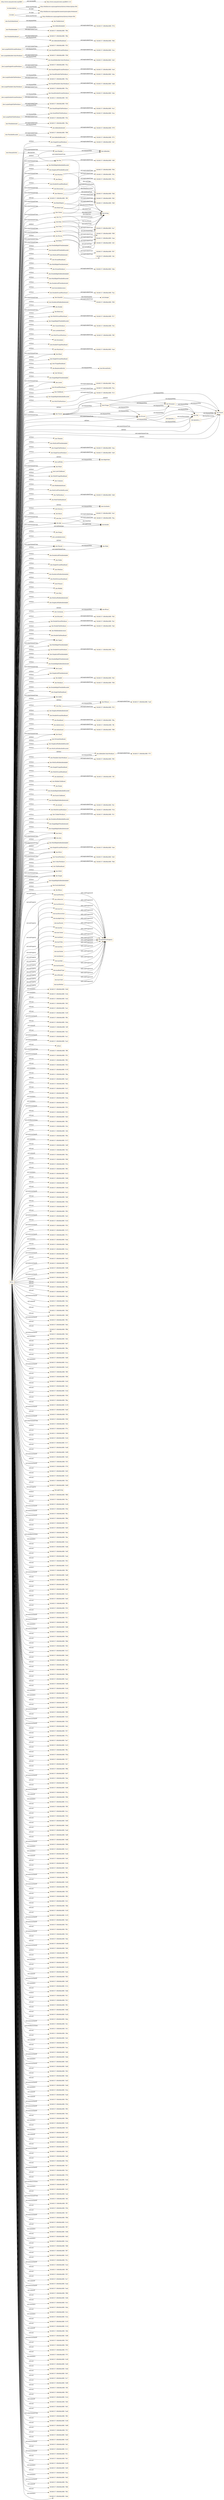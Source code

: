 digraph ar2dtool_diagram { 
rankdir=LR;
size="1501"
node [shape = rectangle, color="orange"]; "xbo:SingleStrandNecklace" "xbo:Inflexible" "34546157:168c68a56f6:-7f96" "34546157:168c68a56f6:-7f92" "xbo:MultiRightInflexibleBracelet" "34546157:168c68a56f6:-7f1e" "34546157:168c68a56f6:-7f79" "xbo:SingleLeftFlexibleBracelet" "xbo:SmallMultiTabNecklace" "xbo:Xhosa" "xbo:DoubleStrandHeadband" "34546157:168c68a56f6:-7fce" "xbo:BodyType" "xbo:Position" "xbo:DoubleRightFlexibleAnklet" "xbo:DoubleLeftFlexibleBracelet" "34546157:168c68a56f6:-7f26" "34546157:168c68a56f6:-7ea7" "xbo:MultiLeftFlexibleArmlet" "xbo:StrandHeadband" "xbo:Decoration" "34546157:168c68a56f6:-7f9a" "xbo:MultiRightFlexibleArmlet" "34546157:168c68a56f6:-7ef8" "xbo:Sex" "xbo:StrandNecklace" "xbo:SmallDoubleStrandNecklace" "xbo:DoubleRightInflexibleAnklet" "xbo:Material" "34546157:168c68a56f6:-7fb9" "xbo:InflexibleArmlet" "xbo:PersonEntity" "xbo:MultiRightFlexibleBracelet" "xbo:SmallFlexibleCollarNecklace" "34546157:168c68a56f6:-7f8a" "34546157:168c68a56f6:-7fca" "xbo:DoubleLeftFlexibleArmlet" "xbo:EarlyAdolescence" "xbo:DoubleStrandWaistband" "34546157:168c68a56f6:-7f22" "xbo:Quantity" "xbo:DoubleLeftInflexibleArmlet" "xbo:SmallDoubleTabNecklace" "xbo:Double" "xbo:Bomvana" "34546157:168c68a56f6:-7f2e" "xbo:MultiStrandWaistband" "xbo:SingleRightFlexibleBracelet" "xbo:InflexibleBracelet" "xbo:CharmNecklace" "34546157:168c68a56f6:-7ec6" "34546157:168c68a56f6:-7f69" "34546157:168c68a56f6:-7fb5" "xbo:LateAdulthood" "xbo:MultiTasselNecklace" "34546157:168c68a56f6:-7f3e" "34546157:168c68a56f6:-7eca" "34546157:168c68a56f6:-7f36" "xbo:Secondary" "xbo:DoubleFringeHeadband" "34546157:168c68a56f6:-7ee6" "34546157:168c68a56f6:-7eee" "34546157:168c68a56f6:-7f0b" "xbo:Waistband" "xbo:BodyRegion" "xbo:LargeDoubleStrandNecklace" "34546157:168c68a56f6:-7ebe" "xbo:Colour" "xbo:Head" "xbo:SingleStreamHeadband" "xbo:FringeHeadband" "xbo:BeadworkEntity" "34546157:168c68a56f6:-7f2a" "34546157:168c68a56f6:-7f13" "34546157:168c68a56f6:-7ec2" "34546157:168c68a56f6:-7ff3" "34546157:168c68a56f6:-7fa6" "34546157:168c68a56f6:-7ffc" "xbo:LargeSingleTabNecklace" "xbo:Tertiary" "34546157:168c68a56f6:-7f32" "xbo:SingleRightFlexibleAnklet" "34546157:168c68a56f6:-7f71" "xbo:Lower" "34546157:168c68a56f6:-7efc" "xbo:StrandWaistband" "34546157:168c68a56f6:-7f6d" "xbo:Childhood" "34546157:168c68a56f6:-7f07" "xbo:SingleRightInflexibleBracelet" "xbo:Side" "xbo:MultiTabNecklace" "34546157:168c68a56f6:-7fea" "34546157:168c68a56f6:-7eb6" "xbo:Strand" "34546157:168c68a56f6:-7f04" "xbo:Thembu" "34546157:168c68a56f6:-7f75" "xbo:MultiLeftFlexibleAnklet" "34546157:168c68a56f6:-7f86" "xbo:LargeFlexibleCollarNecklace" "xbo:SingleTabNecklace" "34546157:168c68a56f6:-7ed6" "xbo:SmallSingleStrandNecklace" "xbo:Tassel" "xbo:LargeInflexibleCollarNecklace" "xbo:SingleTasselNecklace" "xbo:RightSide" "xbo:Waist" "xbo:LateChildhood" "xbo:MultiFringeHeadband" "34546157:168c68a56f6:-7fae" "34546157:168c68a56f6:-7eb2" "xbo:Tab" "xbo:Common" "xbo:MiddleAdulthood" "xbo:MultiLeftFlexibleBracelet" "34546157:168c68a56f6:-7fe5" "xbo:TabNecklace" "xbo:MultiTabHeadband" "xbo:Natural" "xbo:Royal" "xbo:Size" "xbo:LargeMultiTabNecklace" "xbo:Fengu" "xbo:LateAdolescence" "xbo:Charm" "xbo:Male" "xbo:SmallSingleTabNecklace" "xbo:DoubleLeftFlexibleAnklet" "34546157:168c68a56f6:-7ea4" "xbo:Female" "34546157:168c68a56f6:-7fd5" "xbo:Noble" "xbo:SingleStrandHeadband" "xbo:Medium" "xbo:Rank" "xbo:DoubleLeftInflexibleAnklet" "34546157:168c68a56f6:-7ef5" "xbo:MultiStreamHeadband" "34546157:168c68a56f6:-7ede" "xbo:LargeDoubleTabNecklace" "34546157:168c68a56f6:-7f7d" "xbo:Primary" "xbo:Middle" "xbo:Shin" "xbo:MultiLeftInflexibleArmlet" "xbo:SingleLeftInflexibleAnklet" "34546157:168c68a56f6:-7f3a" "xbo:Ceremony" "xbo:Use" "xbo:SmallInflexibleCollarNecklace" "xbo:Tribe" "34546157:168c68a56f6:-7ee2" "xbo:Bracelet" "34546157:168c68a56f6:-7ea0" "xbo:DoubleTasselNecklace" "xbo:DoubleTabNecklace" "xbo:MiddleAdolescence" "34546157:168c68a56f6:-7eba" "xbo:Item" "34546157:168c68a56f6:-7fc1" "xbo:Person" "xbo:DoubleTabHeadband" "34546157:168c68a56f6:-7f42" "xbo:Upper" "xbo:MultiRightFlexibleAnklet" "xbo:DoubleStrandNecklace" "xbo:SingleLeftFlexibleAnklet" "34546157:168c68a56f6:-7f1b" "xbo:FlexibleAnklet" "xbo:DoubleRightFlexibleArmlet" "xbo:FlexibleBracelet" "xbo:DoubleRightInflexibleArmlet" "34546157:168c68a56f6:-7f8e" "34546157:168c68a56f6:-7eda" "xbo:Large" "xbo:SingleLeftFlexibleArmlet" "xbo:SmallMultiStrandNecklace" "xbo:DomainEntity" "xbo:Anklet" "xbo:Necklace" "34546157:168c68a56f6:-7fa2" "xbo:DoubleRightFlexibleBracelet" "xbo:FlexibleHeadband" "xbo:LeftSide" "xbo:SingleTabHeadband" "xbo:Ankle" "xbo:Man" "34546157:168c68a56f6:-7eae" "34546157:168c68a56f6:-7ef2" "xbo:SingleLeftInflexibleArmlet" "34546157:168c68a56f6:-7fd2" "xbo:Age" "xbo:EarlyInfanthood" "xbo:DoubleStreamHeadband" "xbo:Woman" "xbo:Headband" "xbo:Adolescence" "xbo:Toddlerhood" "xbo:Infanthood" "xbo:Small" "xbo:LargeSingleStrandNecklace" "xbo:StreamHeadband" "xbo:SingleLeftInflexibleBracelet" "34546157:168c68a56f6:-7ece" "xbo:MultiLeftInflexibleBracelet" "xbo:FlexibleCollarNecklace" "34546157:168c68a56f6:-7f00" "xbo:InflexibleHeadband" "xbo:MultiLeftInflexibleAnklet" "34546157:168c68a56f6:-7f0f" "xbo:SingleFringeHeadband" "xbo:Streamer" "xbo:MultiStrandHeadband" "xbo:LargeMultiStrandNecklace" "xbo:Adulthood" "xbo:MiddleChildhood" "34546157:168c68a56f6:-7ed2" "xbo:Pondo" "xbo:DoubleRightInflexibleBracelet" "34546157:168c68a56f6:-7f17" "xbo:EarlyChildhood" "xbo:MultiRightInflexibleArmlet" "34546157:168c68a56f6:-7fdd" "xbo:Armlet" "xbo:MultiStrandNecklace" "xbo:ChokerNecklace" "xbo:DoubleLeftInflexibleBracelet" "xbo:SingleRightFlexibleArmlet" "xbo:SingleRightInflexibleArmlet" "xbo:Neck" "xbo:Arm" "xbo:FlexibleArmlet" "xbo:MultiRightInflexibleAnklet" "34546157:168c68a56f6:-7faa" "xbo:SingleStrandWaistband" "xbo:Ritual" "xbo:Wrist" "xbo:TasselNecklace" "34546157:168c68a56f6:-7fbd" "34546157:168c68a56f6:-7fe1" "xbo:CollarNecklace" "xbo:TabHeadband" "34546157:168c68a56f6:-7eea" "xbo:Multi" "xbo:Single" "xbo:SingleRightInflexibleAnklet" "xbo:InflexibleAnklet" "xbo:InflexibleCollarNecklace" "xbo:Synthetic" "xbo:Fringe" "34546157:168c68a56f6:-7f9e" "xbo:Flexible" "xbo:EarlyAdulthood" "xbo:Bhaca" ; /*classes style*/
	"xbo:Natural" -> "xbo:Synthetic" [ label = "owl:disjointWith" ];
	"xbo:Flexible" -> "xbo:Inflexible" [ label = "owl:disjointWith" ];
	"xbo:DoubleTasselNecklace" -> "34546157:168c68a56f6:-7fa2" [ label = "owl:equivalentClass" ];
	"xbo:Charm" -> "xbo:Tassel" [ label = "owl:disjointWith" ];
	"xbo:Charm" -> "xbo:Tab" [ label = "owl:disjointWith" ];
	"xbo:Charm" -> "xbo:Streamer" [ label = "owl:disjointWith" ];
	"xbo:Charm" -> "xbo:Strand" [ label = "owl:disjointWith" ];
	"xbo:Charm" -> "xbo:Fringe" [ label = "owl:disjointWith" ];
	"xbo:SmallSingleStrandNecklace" -> "34546157:168c68a56f6:-7ec6" [ label = "owl:equivalentClass" ];
	"xbo:FlexibleHeadband" -> "xbo:InflexibleHeadband" [ label = "owl:disjointWith" ];
	"xbo:FlexibleHeadband" -> "34546157:168c68a56f6:-7f8e" [ label = "owl:equivalentClass" ];
	"xbo:Colour" -> "34546157:168c68a56f6:-7fb9" [ label = "owl:equivalentClass" ];
	"xbo:BodyRegion" -> "34546157:168c68a56f6:-7fdd" [ label = "owl:equivalentClass" ];
	"xbo:LargeFlexibleCollarNecklace" -> "xbo:SmallFlexibleCollarNecklace" [ label = "owl:disjointWith" ];
	"xbo:LargeFlexibleCollarNecklace" -> "34546157:168c68a56f6:-7f3a" [ label = "owl:equivalentClass" ];
	"xbo:InflexibleBracelet" -> "34546157:168c68a56f6:-7f75" [ label = "owl:equivalentClass" ];
	"xbo:SmallFlexibleCollarNecklace" -> "34546157:168c68a56f6:-7ed6" [ label = "owl:equivalentClass" ];
	"xbo:hasQuantity" -> "owl:topObjectProperty" [ label = "rdfs:subPropertyOf" ];
	"xbo:Item" -> "34546157:168c68a56f6:-7f69" [ label = "owl:equivalentClass" ];
	"xbo:Female" -> "xbo:Male" [ label = "owl:disjointWith" ];
	"xbo:Childhood" -> "34546157:168c68a56f6:-7fca" [ label = "owl:equivalentClass" ];
	"xbo:Necklace" -> "34546157:168c68a56f6:-7f0b" [ label = "owl:equivalentClass" ];
	"xbo:EarlyInfanthood" -> "xbo:Toddlerhood" [ label = "owl:disjointWith" ];
	"xbo:Tab" -> "xbo:Tassel" [ label = "owl:disjointWith" ];
	"xbo:InflexibleHeadband" -> "34546157:168c68a56f6:-7f6d" [ label = "owl:equivalentClass" ];
	"xbo:Position" -> "34546157:168c68a56f6:-7f04" [ label = "owl:equivalentClass" ];
	"xbo:FlexibleArmlet" -> "xbo:InflexibleArmlet" [ label = "owl:disjointWith" ];
	"xbo:FlexibleArmlet" -> "34546157:168c68a56f6:-7f9a" [ label = "owl:equivalentClass" ];
	"xbo:DoubleTabNecklace" -> "34546157:168c68a56f6:-7fa6" [ label = "owl:equivalentClass" ];
	"xbo:InflexibleCollarNecklace" -> "34546157:168c68a56f6:-7f71" [ label = "owl:equivalentClass" ];
	"xbo:Waistband" -> "34546157:168c68a56f6:-7ea4" [ label = "owl:equivalentClass" ];
	"xbo:LargeInflexibleCollarNecklace" -> "xbo:SmallInflexibleCollarNecklace" [ label = "owl:disjointWith" ];
	"xbo:LargeInflexibleCollarNecklace" -> "34546157:168c68a56f6:-7f36" [ label = "owl:equivalentClass" ];
	"xbo:InflexibleArmlet" -> "34546157:168c68a56f6:-7f79" [ label = "owl:equivalentClass" ];
	"xbo:Quantity" -> "34546157:168c68a56f6:-7f00" [ label = "owl:equivalentClass" ];
	"xbo:hasBodyType" -> "owl:topObjectProperty" [ label = "rdfs:subPropertyOf" ];
	"xbo:SingleTabNecklace" -> "34546157:168c68a56f6:-7eea" [ label = "owl:equivalentClass" ];
	"xbo:Decoration" -> "34546157:168c68a56f6:-7fb5" [ label = "owl:equivalentClass" ];
	"dc:description" -> "http://dublincore.org/usage/terms/history/#description-004" [ label = "terms:hasVersion" ];
	"dc:description" -> "http://dublincore.org/usage/documents/principles/#element" [ label = "dc:type" ];
	"xbo:Bracelet" -> "34546157:168c68a56f6:-7fd2" [ label = "owl:equivalentClass" ];
	"xbo:isWornBy" -> "owl:topObjectProperty" [ label = "rdfs:subPropertyOf" ];
	"xbo:MultiStrandWaistband" -> "34546157:168c68a56f6:-7f17" [ label = "owl:equivalentClass" ];
	"xbo:hasPosition" -> "owl:topObjectProperty" [ label = "rdfs:subPropertyOf" ];
	"xbo:hasChild" -> "owl:topObjectProperty" [ label = "rdfs:subPropertyOf" ];
	"xbo:Man" -> "xbo:Woman" [ label = "owl:disjointWith" ];
	"xbo:Man" -> "34546157:168c68a56f6:-7f22" [ label = "owl:equivalentClass" ];
	"xbo:LargeMultiTabNecklace" -> "xbo:SmallMultiTabNecklace" [ label = "owl:disjointWith" ];
	"xbo:LargeMultiTabNecklace" -> "34546157:168c68a56f6:-7f2e" [ label = "owl:equivalentClass" ];
	"xbo:hasMother" -> "owl:topObjectProperty" [ label = "rdfs:subPropertyOf" ];
	"xbo:LargeDoubleStrandNecklace" -> "xbo:SmallDoubleStrandNecklace" [ label = "owl:disjointWith" ];
	"xbo:LargeDoubleStrandNecklace" -> "34546157:168c68a56f6:-7f42" [ label = "owl:equivalentClass" ];
	"xbo:BeadworkEntity" -> "xbo:PersonEntity" [ label = "owl:disjointWith" ];
	"xbo:isWornOn" -> "owl:topObjectProperty" [ label = "rdfs:subPropertyOf" ];
	"xbo:DoubleStrandNecklace" -> "34546157:168c68a56f6:-7fae" [ label = "owl:equivalentClass" ];
	"xbo:Rank" -> "34546157:168c68a56f6:-7efc" [ label = "owl:equivalentClass" ];
	"xbo:Tribe" -> "34546157:168c68a56f6:-7eae" [ label = "owl:equivalentClass" ];
	"xbo:Adulthood" -> "34546157:168c68a56f6:-7ff3" [ label = "owl:equivalentClass" ];
	"xbo:Streamer" -> "xbo:Tassel" [ label = "owl:disjointWith" ];
	"xbo:Streamer" -> "xbo:Tab" [ label = "owl:disjointWith" ];
	"xbo:hasMaterial" -> "owl:topObjectProperty" [ label = "rdfs:subPropertyOf" ];
	"xbo:FlexibleAnklet" -> "xbo:InflexibleAnklet" [ label = "owl:disjointWith" ];
	"xbo:FlexibleAnklet" -> "34546157:168c68a56f6:-7f9e" [ label = "owl:equivalentClass" ];
	"xbo:hasUse" -> "owl:topObjectProperty" [ label = "rdfs:subPropertyOf" ];
	"xbo:Ipenlote_2" -> "xbo:Tassel" [ label = "xbo:hasDecoration" ];
	"xbo:hasDecoration" -> "owl:topObjectProperty" [ label = "rdfs:subPropertyOf" ];
	"xbo:InflexibleAnklet" -> "34546157:168c68a56f6:-7f7d" [ label = "owl:equivalentClass" ];
	"xbo:hasAgeGroup" -> "owl:topObjectProperty" [ label = "rdfs:subPropertyOf" ];
	"xbo:Woman" -> "34546157:168c68a56f6:-7ea0" [ label = "owl:equivalentClass" ];
	"xbo:SingleTasselNecklace" -> "34546157:168c68a56f6:-7ee6" [ label = "owl:equivalentClass" ];
	"xbo:LargeDoubleTabNecklace" -> "xbo:SmallDoubleTabNecklace" [ label = "owl:disjointWith" ];
	"xbo:LargeDoubleTabNecklace" -> "34546157:168c68a56f6:-7f3e" [ label = "owl:equivalentClass" ];
	"xbo:Fringe" -> "xbo:Strand" [ label = "owl:disjointWith" ];
	"xbo:Fringe" -> "xbo:Tassel" [ label = "owl:disjointWith" ];
	"xbo:Fringe" -> "xbo:Tab" [ label = "owl:disjointWith" ];
	"xbo:Fringe" -> "xbo:Streamer" [ label = "owl:disjointWith" ];
	"xbo:ChokerNecklace" -> "34546157:168c68a56f6:-7fc1" [ label = "owl:equivalentClass" ];
	"xbo:SmallInflexibleCollarNecklace" -> "34546157:168c68a56f6:-7ed2" [ label = "owl:equivalentClass" ];
	"xbo:BodyType" -> "34546157:168c68a56f6:-7fd5" [ label = "owl:equivalentClass" ];
	"xbo:hasSex" -> "owl:topObjectProperty" [ label = "rdfs:subPropertyOf" ];
	"xbo:LargeSingleTabNecklace" -> "xbo:SmallSingleTabNecklace" [ label = "owl:disjointWith" ];
	"xbo:LargeSingleTabNecklace" -> "34546157:168c68a56f6:-7f26" [ label = "owl:equivalentClass" ];
	"xbo:Adolescence" -> "34546157:168c68a56f6:-7ffc" [ label = "owl:equivalentClass" ];
	"xbo:Use" -> "34546157:168c68a56f6:-7ea7" [ label = "owl:equivalentClass" ];
	"xbo:Ceremony" -> "xbo:Ritual" [ label = "owl:disjointWith" ];
	"xbo:FlexibleCollarNecklace" -> "xbo:InflexibleCollarNecklace" [ label = "owl:disjointWith" ];
	"xbo:FlexibleCollarNecklace" -> "34546157:168c68a56f6:-7f92" [ label = "owl:equivalentClass" ];
	"xbo:hasParent" -> "owl:topObjectProperty" [ label = "rdfs:subPropertyOf" ];
	"xbo:Infanthood" -> "34546157:168c68a56f6:-7f86" [ label = "owl:equivalentClass" ];
	"xbo:TasselNecklace" -> "34546157:168c68a56f6:-7eb2" [ label = "owl:equivalentClass" ];
	"xbo:SingleStrandWaistband" -> "34546157:168c68a56f6:-7eee" [ label = "owl:equivalentClass" ];
	"xbo:Material" -> "34546157:168c68a56f6:-7f1e" [ label = "owl:equivalentClass" ];
	"NULL" -> "xbo:StrandWaistband" [ label = "rdf:first" ];
	"NULL" -> "34546157:168c68a56f6:-7e0d" [ label = "owl:members" ];
	"NULL" -> "34546157:168c68a56f6:-7e3e" [ label = "owl:members" ];
	"NULL" -> "34546157:168c68a56f6:-7ecb" [ label = "rdf:rest" ];
	"NULL" -> "34546157:168c68a56f6:-7fd3" [ label = "rdf:rest" ];
	"NULL" -> "xbo:Female" [ label = "rdf:first" ];
	"NULL" -> "xbo:DoubleLeftInflexibleAnklet" [ label = "rdf:first" ];
	"NULL" -> "xbo:SingleLeftInflexibleAnklet" [ label = "rdf:first" ];
	"NULL" -> "xbo:Necklace" [ label = "rdf:first" ];
	"NULL" -> "34546157:168c68a56f6:-7ea1" [ label = "rdf:rest" ];
	"NULL" -> "xbo:Woman" [ label = "rdf:first" ];
	"NULL" -> "xbo:SingleLeftFlexibleBracelet" [ label = "rdf:first" ];
	"NULL" -> "34546157:168c68a56f6:-7e30" [ label = "rdf:rest" ];
	"NULL" -> "34546157:168c68a56f6:-7f6c" [ label = "owl:intersectionOf" ];
	"NULL" -> "34546157:168c68a56f6:-7e9a" [ label = "rdf:rest" ];
	"NULL" -> "xbo:Use" [ label = "owl:someValuesFrom" ];
	"NULL" -> "34546157:168c68a56f6:-7eff" [ label = "owl:unionOf" ];
	"NULL" -> "34546157:168c68a56f6:-7fa3" [ label = "rdf:rest" ];
	"NULL" -> "34546157:168c68a56f6:-7ec1" [ label = "owl:intersectionOf" ];
	"NULL" -> "34546157:168c68a56f6:-7ea3" [ label = "owl:intersectionOf" ];
	"NULL" -> "xbo:Neck" [ label = "rdf:first" ];
	"NULL" -> "xbo:Double" [ label = "rdf:first" ];
	"NULL" -> "xbo:DoubleLeftInflexibleArmlet" [ label = "rdf:first" ];
	"NULL" -> "rdf:nil" [ label = "rdf:rest" ];
	"NULL" -> "xbo:TabNecklace" [ label = "rdf:first" ];
	"NULL" -> "34546157:168c68a56f6:-7ff8" [ label = "owl:someValuesFrom" ];
	"NULL" -> "34546157:168c68a56f6:-7f31" [ label = "owl:intersectionOf" ];
	"NULL" -> "34546157:168c68a56f6:-7f02" [ label = "rdf:rest" ];
	"NULL" -> "34546157:168c68a56f6:-7f53" [ label = "rdf:rest" ];
	"NULL" -> "34546157:168c68a56f6:-7e76" [ label = "owl:members" ];
	"NULL" -> "34546157:168c68a56f6:-7fbe" [ label = "rdf:rest" ];
	"NULL" -> "34546157:168c68a56f6:-7ee3" [ label = "rdf:rest" ];
	"NULL" -> "34546157:168c68a56f6:-7feb" [ label = "rdf:first" ];
	"NULL" -> "34546157:168c68a56f6:-7e21" [ label = "rdf:rest" ];
	"NULL" -> "xbo:Common" [ label = "rdf:first" ];
	"NULL" -> "34546157:168c68a56f6:-7e8b" [ label = "rdf:rest" ];
	"NULL" -> "xbo:Sex" [ label = "owl:someValuesFrom" ];
	"NULL" -> "34546157:168c68a56f6:-7e4a" [ label = "owl:members" ];
	"NULL" -> "xbo:hasMaterial" [ label = "owl:onProperty" ];
	"NULL" -> "xbo:hasColour" [ label = "owl:onProperty" ];
	"NULL" -> "34546157:168c68a56f6:-7e1a" [ label = "owl:members" ];
	"NULL" -> "xbo:DoubleLeftInflexibleBracelet" [ label = "rdf:first" ];
	"NULL" -> "34546157:168c68a56f6:-7f25" [ label = "owl:intersectionOf" ];
	"NULL" -> "34546157:168c68a56f6:-7f23" [ label = "rdf:rest" ];
	"NULL" -> "34546157:168c68a56f6:-7eb3" [ label = "rdf:rest" ];
	"NULL" -> "xbo:Tertiary" [ label = "rdf:first" ];
	"NULL" -> "34546157:168c68a56f6:-7f81" [ label = "owl:withRestrictions" ];
	"NULL" -> "xbo:StreamHeadband" [ label = "rdf:first" ];
	"NULL" -> "34546157:168c68a56f6:-7fc4" [ label = "rdf:first" ];
	"NULL" -> "34546157:168c68a56f6:-7efe" [ label = "rdf:rest" ];
	"NULL" -> "xbo:CharmNecklace" [ label = "rdf:first" ];
	"NULL" -> "xbo:MultiLeftInflexibleArmlet" [ label = "rdf:first" ];
	"NULL" -> "xbo:Female" [ label = "owl:someValuesFrom" ];
	"NULL" -> "34546157:168c68a56f6:-7f0e" [ label = "owl:intersectionOf" ];
	"NULL" -> "34546157:168c68a56f6:-7e72" [ label = "owl:members" ];
	"NULL" -> "34546157:168c68a56f6:-7e8f" [ label = "rdf:rest" ];
	"NULL" -> "xbo:SingleTabHeadband" [ label = "rdf:first" ];
	"NULL" -> "34546157:168c68a56f6:-7faf" [ label = "rdf:rest" ];
	"NULL" -> "xbo:LateAdolescence" [ label = "rdf:first" ];
	"NULL" -> "xbo:Inflexible" [ label = "owl:someValuesFrom" ];
	"NULL" -> "34546157:168c68a56f6:-7fdc" [ label = "owl:unionOf" ];
	"NULL" -> "xbo:Lower" [ label = "owl:someValuesFrom" ];
	"NULL" -> "xbo:Colour" [ label = "owl:someValuesFrom" ];
	"NULL" -> "34546157:168c68a56f6:-7fd6" [ label = "rdf:rest" ];
	"NULL" -> "xbo:Tassel" [ label = "owl:someValuesFrom" ];
	"NULL" -> "34546157:168c68a56f6:-7f14" [ label = "rdf:rest" ];
	"NULL" -> "xbo:hasDecoration" [ label = "owl:onProperty" ];
	"NULL" -> "34546157:168c68a56f6:-7f65" [ label = "rdf:rest" ];
	"NULL" -> "xbo:Secondary" [ label = "rdf:first" ];
	"NULL" -> "34546157:168c68a56f6:-7e52" [ label = "owl:members" ];
	"NULL" -> "34546157:168c68a56f6:-7e9d" [ label = "rdf:rest" ];
	"NULL" -> "34546157:168c68a56f6:-7eef" [ label = "rdf:rest" ];
	"NULL" -> "xbo:hasPosition" [ label = "owl:onProperty" ];
	"NULL" -> "xbo:DoubleRightFlexibleAnklet" [ label = "rdf:first" ];
	"NULL" -> "34546157:168c68a56f6:-7e54" [ label = "rdf:rest" ];
	"NULL" -> "xbo:Age" [ label = "rdf:first" ];
	"NULL" -> "34546157:168c68a56f6:-7ec5" [ label = "owl:intersectionOf" ];
	"NULL" -> "34546157:168c68a56f6:-7ebf" [ label = "rdf:rest" ];
	"NULL" -> "34546157:168c68a56f6:-7f3b" [ label = "rdf:rest" ];
	"NULL" -> "34546157:168c68a56f6:-7fc7" [ label = "rdf:rest" ];
	"NULL" -> "34546157:168c68a56f6:-7f05" [ label = "rdf:rest" ];
	"NULL" -> "34546157:168c68a56f6:-7ee5" [ label = "owl:intersectionOf" ];
	"NULL" -> "34546157:168c68a56f6:-7e24" [ label = "rdf:rest" ];
	"NULL" -> "34546157:168c68a56f6:-7f35" [ label = "owl:intersectionOf" ];
	"NULL" -> "34546157:168c68a56f6:-7e75" [ label = "rdf:rest" ];
	"NULL" -> "34546157:168c68a56f6:-7f7c" [ label = "owl:intersectionOf" ];
	"NULL" -> "xbo:Waist" [ label = "owl:someValuesFrom" ];
	"NULL" -> "34546157:168c68a56f6:-7e4e" [ label = "owl:members" ];
	"NULL" -> "xbo:Noble" [ label = "rdf:first" ];
	"NULL" -> "34546157:168c68a56f6:-7fe8" [ label = "rdf:rest" ];
	"NULL" -> "xbo:MultiLeftFlexibleBracelet" [ label = "rdf:first" ];
	"NULL" -> "34546157:168c68a56f6:-7e1e" [ label = "owl:members" ];
	"NULL" -> "34546157:168c68a56f6:-7ed1" [ label = "owl:intersectionOf" ];
	"NULL" -> "xbo:ChokerNecklace" [ label = "rdf:first" ];
	"NULL" -> "34546157:168c68a56f6:-7e45" [ label = "rdf:rest" ];
	"NULL" -> "34546157:168c68a56f6:-7f29" [ label = "owl:intersectionOf" ];
	"NULL" -> "34546157:168c68a56f6:-7e96" [ label = "rdf:rest" ];
	"NULL" -> "34546157:168c68a56f6:-7f70" [ label = "owl:intersectionOf" ];
	"NULL" -> "34546157:168c68a56f6:-7ee1" [ label = "owl:unionOf" ];
	"NULL" -> "34546157:168c68a56f6:-7f47" [ label = "rdf:rest" ];
	"NULL" -> "34546157:168c68a56f6:-7f6a" [ label = "rdf:rest" ];
	"NULL" -> "xbo:Streamer" [ label = "rdf:first" ];
	"NULL" -> "34546157:168c68a56f6:-7ed7" [ label = "rdf:rest" ];
	"NULL" -> "34546157:168c68a56f6:-7efa" [ label = "rdf:rest" ];
	"NULL" -> "34546157:168c68a56f6:-7fcd" [ label = "owl:intersectionOf" ];
	"NULL" -> "xbo:Arm" [ label = "rdf:first" ];
	"NULL" -> "34546157:168c68a56f6:-7efb" [ label = "owl:unionOf" ];
	"NULL" -> "34546157:168c68a56f6:-7f4d" [ label = "rdf:rest" ];
	"NULL" -> "xbo:hasRank" [ label = "owl:onProperty" ];
	"NULL" -> "xbo:DoubleRightFlexibleBracelet" [ label = "rdf:first" ];
	"NULL" -> "34546157:168c68a56f6:-7fd9" [ label = "rdf:rest" ];
	"NULL" -> "34546157:168c68a56f6:-7f91" [ label = "owl:intersectionOf" ];
	"NULL" -> "34546157:168c68a56f6:-7e6c" [ label = "rdf:rest" ];
	"NULL" -> "34546157:168c68a56f6:-7f8b" [ label = "rdf:rest" ];
	"NULL" -> "34546157:168c68a56f6:-7fe0" [ label = "owl:intersectionOf" ];
	"NULL" -> "34546157:168c68a56f6:-7e8c" [ label = "owl:members" ];
	"NULL" -> "34546157:168c68a56f6:-7e87" [ label = "rdf:rest" ];
	"NULL" -> "34546157:168c68a56f6:-7f6e" [ label = "rdf:rest" ];
	"NULL" -> "34546157:168c68a56f6:-7e3c" [ label = "rdf:rest" ];
	"NULL" -> "34546157:168c68a56f6:-7e80" [ label = "rdf:rest" ];
	"NULL" -> "34546157:168c68a56f6:-7e2a" [ label = "owl:members" ];
	"NULL" -> "xbo:InflexibleCollarNecklace" [ label = "rdf:first" ];
	"NULL" -> "34546157:168c68a56f6:-7ec9" [ label = "owl:intersectionOf" ];
	"NULL" -> "34546157:168c68a56f6:-7f8f" [ label = "rdf:rest" ];
	"NULL" -> "34546157:168c68a56f6:-7f08" [ label = "rdf:rest" ];
	"NULL" -> "34546157:168c68a56f6:-7e50" [ label = "rdf:rest" ];
	"NULL" -> "34546157:168c68a56f6:-7e0c" [ label = "rdf:rest" ];
	"NULL" -> "xbo:EarlyAdolescence" [ label = "rdf:first" ];
	"NULL" -> "34546157:168c68a56f6:-7e5d" [ label = "rdf:rest" ];
	"NULL" -> "34546157:168c68a56f6:-7f59" [ label = "rdf:rest" ];
	"NULL" -> "xbo:hasUse" [ label = "owl:onProperty" ];
	"NULL" -> "34546157:168c68a56f6:-7fda" [ label = "rdf:rest" ];
	"NULL" -> "xbo:Pondo" [ label = "rdf:first" ];
	"NULL" -> "xbo:Person" [ label = "rdf:first" ];
	"NULL" -> "xbo:MultiRightFlexibleAnklet" [ label = "rdf:first" ];
	"NULL" -> "34546157:168c68a56f6:-7e78" [ label = "rdf:rest" ];
	"NULL" -> "34546157:168c68a56f6:-7ee9" [ label = "owl:intersectionOf" ];
	"NULL" -> "34546157:168c68a56f6:-7f5f" [ label = "rdf:rest" ];
	"NULL" -> "34546157:168c68a56f6:-7f39" [ label = "owl:intersectionOf" ];
	"NULL" -> "34546157:168c68a56f6:-7fc6" [ label = "owl:someValuesFrom" ];
	"NULL" -> "34546157:168c68a56f6:-7f7e" [ label = "rdf:first" ];
	"NULL" -> "34546157:168c68a56f6:-7fb0" [ label = "rdf:rest" ];
	"NULL" -> "xbo:DoubleTasselNecklace" [ label = "rdf:first" ];
	"NULL" -> "xbo:Waistband" [ label = "rdf:first" ];
	"NULL" -> "34546157:168c68a56f6:-7e2d" [ label = "rdf:rest" ];
	"NULL" -> "34546157:168c68a56f6:-7e71" [ label = "rdf:rest" ];
	"NULL" -> "34546157:168c68a56f6:-7e48" [ label = "rdf:rest" ];
	"NULL" -> "34546157:168c68a56f6:-7e99" [ label = "rdf:rest" ];
	"NULL" -> "34546157:168c68a56f6:-7ed5" [ label = "owl:intersectionOf" ];
	"NULL" -> "34546157:168c68a56f6:-7f2f" [ label = "rdf:rest" ];
	"NULL" -> "34546157:168c68a56f6:-7f78" [ label = "owl:intersectionOf" ];
	"NULL" -> "xbo:Charm" [ label = "rdf:first" ];
	"NULL" -> "xbo:Charm" [ label = "owl:someValuesFrom" ];
	"NULL" -> "xbo:MultiStreamHeadband" [ label = "rdf:first" ];
	"NULL" -> "34546157:168c68a56f6:-7e92" [ label = "rdf:rest" ];
	"NULL" -> "xbo:hasTribe" [ label = "owl:onProperty" ];
	"NULL" -> "34546157:168c68a56f6:-7e18" [ label = "rdf:rest" ];
	"NULL" -> "34546157:168c68a56f6:-7fcb" [ label = "rdf:rest" ];
	"NULL" -> "xbo:Quantity" [ label = "owl:someValuesFrom" ];
	"NULL" -> "34546157:168c68a56f6:-7e69" [ label = "rdf:rest" ];
	"NULL" -> "xbo:DoubleLeftFlexibleBracelet" [ label = "rdf:first" ];
	"NULL" -> "xbo:ageGroup" [ label = "owl:onProperty" ];
	"NULL" -> "34546157:168c68a56f6:-7f80" [ label = "rdf:first" ];
	"NULL" -> "xbo:Anklet" [ label = "rdf:first" ];
	"NULL" -> "xbo:Material" [ label = "owl:someValuesFrom" ];
	"NULL" -> "34546157:168c68a56f6:-7fec" [ label = "rdf:rest" ];
	"NULL" -> "34546157:168c68a56f6:-7e39" [ label = "rdf:rest" ];
	"NULL" -> "34546157:168c68a56f6:-7f3d" [ label = "owl:intersectionOf" ];
	"NULL" -> "xbo:Wrist" [ label = "rdf:first" ];
	"NULL" -> "xbo:hasSize" [ label = "owl:onProperty" ];
	"NULL" -> "xbo:Childhood" [ label = "rdf:first" ];
	"NULL" -> "34546157:168c68a56f6:-7fbc" [ label = "owl:intersectionOf" ];
	"NULL" -> "34546157:168c68a56f6:-7f8d" [ label = "owl:intersectionOf" ];
	"NULL" -> "34546157:168c68a56f6:-7f51" [ label = "rdf:rest" ];
	"NULL" -> "34546157:168c68a56f6:-7e83" [ label = "rdf:rest" ];
	"NULL" -> "xbo:LateAdulthood" [ label = "rdf:first" ];
	"NULL" -> "34546157:168c68a56f6:-7fed" [ label = "rdf:first" ];
	"NULL" -> "34546157:168c68a56f6:-7fee" [ label = "owl:withRestrictions" ];
	"NULL" -> "xbo:Large" [ label = "owl:someValuesFrom" ];
	"NULL" -> "xbo:DoubleStrandWaistband" [ label = "rdf:first" ];
	"NULL" -> "34546157:168c68a56f6:-7e2e" [ label = "owl:members" ];
	"NULL" -> "34546157:168c68a56f6:-7edb" [ label = "rdf:rest" ];
	"NULL" -> "34546157:168c68a56f6:-7e0f" [ label = "rdf:rest" ];
	"NULL" -> "xbo:SingleTasselNecklace" [ label = "rdf:first" ];
	"NULL" -> "xbo:SingleRightInflexibleBracelet" [ label = "rdf:first" ];
	"NULL" -> "34546157:168c68a56f6:-7eab" [ label = "rdf:rest" ];
	"NULL" -> "xbo:MultiLeftInflexibleBracelet" [ label = "rdf:first" ];
	"NULL" -> "xbo:MultiRightInflexibleBracelet" [ label = "rdf:first" ];
	"NULL" -> "xbo:Tab" [ label = "rdf:first" ];
	"NULL" -> "34546157:168c68a56f6:-7fb3" [ label = "rdf:rest" ];
	"NULL" -> "xbo:Adolescence" [ label = "rdf:first" ];
	"NULL" -> "xbo:FringeHeadband" [ label = "rdf:first" ];
	"NULL" -> "xbo:Ankle" [ label = "owl:someValuesFrom" ];
	"NULL" -> "34546157:168c68a56f6:-7e10" [ label = "rdf:rest" ];
	"NULL" -> "34546157:168c68a56f6:-7ff4" [ label = "rdf:first" ];
	"NULL" -> "34546157:168c68a56f6:-7ed9" [ label = "owl:intersectionOf" ];
	"NULL" -> "34546157:168c68a56f6:-7f63" [ label = "rdf:rest" ];
	"NULL" -> "34546157:168c68a56f6:-7e95" [ label = "rdf:rest" ];
	"NULL" -> "34546157:168c68a56f6:-7ef3" [ label = "rdf:rest" ];
	"NULL" -> "34546157:168c68a56f6:-7e31" [ label = "rdf:rest" ];
	"NULL" -> "xbo:DoubleTabNecklace" [ label = "rdf:first" ];
	"NULL" -> "34546157:168c68a56f6:-7ee0" [ label = "rdf:rest" ];
	"NULL" -> "xbo:hasQuantity" [ label = "owl:onProperty" ];
	"NULL" -> "xbo:Rank" [ label = "owl:someValuesFrom" ];
	"NULL" -> "xbo:SingleRightInflexibleArmlet" [ label = "rdf:first" ];
	"NULL" -> "34546157:168c68a56f6:-7ff5" [ label = "rdf:rest" ];
	"NULL" -> "34546157:168c68a56f6:-7f33" [ label = "rdf:rest" ];
	"NULL" -> "34546157:168c68a56f6:-7ec3" [ label = "rdf:rest" ];
	"NULL" -> "34546157:168c68a56f6:-7f12" [ label = "owl:intersectionOf" ];
	"NULL" -> "xbo:Man" [ label = "rdf:first" ];
	"NULL" -> "xbo:DoubleFringeHeadband" [ label = "rdf:first" ];
	"NULL" -> "xbo:Head" [ label = "owl:someValuesFrom" ];
	"NULL" -> "xbo:Wrist" [ label = "owl:someValuesFrom" ];
	"NULL" -> "34546157:168c68a56f6:-7f61" [ label = "owl:intersectionOf" ];
	"NULL" -> "34546157:168c68a56f6:-7e66" [ label = "owl:members" ];
	"NULL" -> "xbo:Single" [ label = "owl:someValuesFrom" ];
	"NULL" -> "xbo:EarlyAdulthood" [ label = "rdf:first" ];
	"NULL" -> "xbo:MultiStrandNecklace" [ label = "rdf:first" ];
	"NULL" -> "xbo:MultiTasselNecklace" [ label = "rdf:first" ];
	"NULL" -> "34546157:168c68a56f6:-7f74" [ label = "owl:intersectionOf" ];
	"NULL" -> "xbo:Neck" [ label = "owl:someValuesFrom" ];
	"NULL" -> "34546157:168c68a56f6:-7fe6" [ label = "rdf:rest" ];
	"NULL" -> "xbo:LateChildhood" [ label = "rdf:first" ];
	"NULL" -> "xbo:Head" [ label = "rdf:first" ];
	"NULL" -> "xbo:MultiStrandHeadband" [ label = "rdf:first" ];
	"NULL" -> "xbo:Bomvana" [ label = "rdf:first" ];
	"NULL" -> "xbo:Small" [ label = "owl:someValuesFrom" ];
	"NULL" -> "34546157:168c68a56f6:-7fb6" [ label = "rdf:rest" ];
	"NULL" -> "34546157:168c68a56f6:-7f45" [ label = "rdf:rest" ];
	"NULL" -> "34546157:168c68a56f6:-7e13" [ label = "rdf:rest" ];
	"NULL" -> "34546157:168c68a56f6:-7e64" [ label = "rdf:rest" ];
	"NULL" -> "34546157:168c68a56f6:-7ecf" [ label = "rdf:rest" ];
	"NULL" -> "xbo:DoubleStrandHeadband" [ label = "rdf:first" ];
	"NULL" -> "xbo:Bracelet" [ label = "rdf:first" ];
	"NULL" -> "34546157:168c68a56f6:-7f4b" [ label = "rdf:rest" ];
	"NULL" -> "xbo:Item" [ label = "rdf:first" ];
	"NULL" -> "xbo:BeadworkEntity" [ label = "rdf:first" ];
	"NULL" -> "xbo:Infanthood" [ label = "rdf:first" ];
	"NULL" -> "xbo:Arm" [ label = "owl:someValuesFrom" ];
	"NULL" -> "34546157:168c68a56f6:-7fd7" [ label = "rdf:rest" ];
	"NULL" -> "34546157:168c68a56f6:-7f66" [ label = "rdf:rest" ];
	"NULL" -> "34546157:168c68a56f6:-7ea5" [ label = "rdf:rest" ];
	"NULL" -> "34546157:168c68a56f6:-7ef6" [ label = "rdf:rest" ];
	"NULL" -> "xbo:Fengu" [ label = "rdf:first" ];
	"NULL" -> "34546157:168c68a56f6:-7e34" [ label = "rdf:rest" ];
	"NULL" -> "34546157:168c68a56f6:-7e42" [ label = "owl:members" ];
	"NULL" -> "34546157:168c68a56f6:-7e11" [ label = "owl:members" ];
	"NULL" -> "xbo:Strand" [ label = "rdf:first" ];
	"NULL" -> "34546157:168c68a56f6:-7fa7" [ label = "rdf:rest" ];
	"NULL" -> "34546157:168c68a56f6:-7f87" [ label = "rdf:rest" ];
	"NULL" -> "34546157:168c68a56f6:-7f89" [ label = "owl:intersectionOf" ];
	"NULL" -> "34546157:168c68a56f6:-7e55" [ label = "rdf:rest" ];
	"NULL" -> "xbo:Tribe" [ label = "owl:someValuesFrom" ];
	"NULL" -> "34546157:168c68a56f6:-7f16" [ label = "owl:intersectionOf" ];
	"NULL" -> "xbo:Flexible" [ label = "rdf:first" ];
	"NULL" -> "xbo:MultiRightFlexibleArmlet" [ label = "rdf:first" ];
	"NULL" -> "34546157:168c68a56f6:-7eb1" [ label = "owl:intersectionOf" ];
	"NULL" -> "34546157:168c68a56f6:-7f57" [ label = "rdf:rest" ];
	"NULL" -> "34546157:168c68a56f6:-7f7a" [ label = "rdf:rest" ];
	"NULL" -> "xbo:Multi" [ label = "rdf:first" ];
	"NULL" -> "34546157:168c68a56f6:-7ee7" [ label = "rdf:rest" ];
	"NULL" -> "34546157:168c68a56f6:-7e25" [ label = "rdf:rest" ];
	"NULL" -> "xbo:Bhaca" [ label = "rdf:first" ];
	"NULL" -> "xbo:SingleStreamHeadband" [ label = "rdf:first" ];
	"NULL" -> "34546157:168c68a56f6:-7f0c" [ label = "rdf:rest" ];
	"NULL" -> "xbo:TasselNecklace" [ label = "rdf:first" ];
	"NULL" -> "xbo:Natural" [ label = "rdf:first" ];
	"NULL" -> "34546157:168c68a56f6:-7f5d" [ label = "rdf:rest" ];
	"NULL" -> "34546157:168c68a56f6:-7f27" [ label = "rdf:rest" ];
	"NULL" -> "xbo:MultiTabHeadband" [ label = "rdf:first" ];
	"NULL" -> "34546157:168c68a56f6:-7eb7" [ label = "rdf:rest" ];
	"NULL" -> "34546157:168c68a56f6:-7f9b" [ label = "rdf:rest" ];
	"NULL" -> "xbo:Ceremony" [ label = "rdf:first" ];
	"NULL" -> "xbo:Tassel" [ label = "rdf:first" ];
	"NULL" -> "34546157:168c68a56f6:-7e97" [ label = "rdf:rest" ];
	"NULL" -> "34546157:168c68a56f6:-7fad" [ label = "owl:intersectionOf" ];
	"NULL" -> "xbo:DoubleTabHeadband" [ label = "rdf:first" ];
	"NULL" -> "34546157:168c68a56f6:-7e4c" [ label = "rdf:rest" ];
	"NULL" -> "34546157:168c68a56f6:-7e90" [ label = "rdf:rest" ];
	"NULL" -> "xbo:Adulthood" [ label = "rdf:first" ];
	"NULL" -> "34546157:168c68a56f6:-7f1a" [ label = "owl:intersectionOf" ];
	"NULL" -> "xbo:SingleStrandWaistband" [ label = "rdf:first" ];
	"NULL" -> "xbo:hasSex" [ label = "owl:onProperty" ];
	"NULL" -> "34546157:168c68a56f6:-7f06" [ label = "owl:unionOf" ];
	"NULL" -> "34546157:168c68a56f6:-7e7a" [ label = "owl:members" ];
	"NULL" -> "xbo:Shin" [ label = "rdf:first" ];
	"NULL" -> "34546157:168c68a56f6:-7f9f" [ label = "rdf:rest" ];
	"NULL" -> "34546157:168c68a56f6:-7e1c" [ label = "rdf:rest" ];
	"NULL" -> "34546157:168c68a56f6:-7f18" [ label = "rdf:rest" ];
	"NULL" -> "34546157:168c68a56f6:-7e60" [ label = "rdf:rest" ];
	"NULL" -> "34546157:168c68a56f6:-7e6d" [ label = "rdf:rest" ];
	"NULL" -> "34546157:168c68a56f6:-7ea8" [ label = "rdf:rest" ];
	"NULL" -> "34546157:168c68a56f6:-7ef9" [ label = "rdf:rest" ];
	"NULL" -> "34546157:168c68a56f6:-7e88" [ label = "rdf:rest" ];
	"NULL" -> "34546157:168c68a56f6:-7f99" [ label = "owl:intersectionOf" ];
	"NULL" -> "34546157:168c68a56f6:-7e15" [ label = "owl:members" ];
	"NULL" -> "34546157:168c68a56f6:-7e46" [ label = "owl:members" ];
	"NULL" -> "xbo:Thembu" [ label = "rdf:first" ];
	"NULL" -> "34546157:168c68a56f6:-7ef4" [ label = "owl:unionOf" ];
	"NULL" -> "34546157:168c68a56f6:-7e3d" [ label = "rdf:rest" ];
	"NULL" -> "xbo:DoubleStreamHeadband" [ label = "rdf:first" ];
	"NULL" -> "34546157:168c68a56f6:-7e81" [ label = "rdf:rest" ];
	"NULL" -> "34546157:168c68a56f6:-7fba" [ label = "rdf:rest" ];
	"NULL" -> "34546157:168c68a56f6:-7ffb" [ label = "owl:intersectionOf" ];
	"NULL" -> "xbo:SingleLeftInflexibleBracelet" [ label = "rdf:first" ];
	"NULL" -> "34546157:168c68a56f6:-7e58" [ label = "rdf:rest" ];
	"NULL" -> "xbo:CollarNecklace" [ label = "rdf:first" ];
	"NULL" -> "34546157:168c68a56f6:-7f85" [ label = "owl:intersectionOf" ];
	"NULL" -> "34546157:168c68a56f6:-7f3f" [ label = "rdf:rest" ];
	"NULL" -> "xbo:DoubleLeftFlexibleAnklet" [ label = "rdf:first" ];
	"NULL" -> "34546157:168c68a56f6:-7f83" [ label = "rdf:rest" ];
	"NULL" -> "xbo:Fringe" [ label = "rdf:first" ];
	"NULL" -> "34546157:168c68a56f6:-7e51" [ label = "rdf:rest" ];
	"NULL" -> "34546157:168c68a56f6:-7fdb" [ label = "rdf:rest" ];
	"NULL" -> "xbo:Lower" [ label = "rdf:first" ];
	"NULL" -> "34546157:168c68a56f6:-7e28" [ label = "rdf:rest" ];
	"NULL" -> "xbo:Medium" [ label = "rdf:first" ];
	"NULL" -> "xbo:isWornOn" [ label = "owl:onProperty" ];
	"NULL" -> "34546157:168c68a56f6:-7e79" [ label = "rdf:rest" ];
	"NULL" -> "34546157:168c68a56f6:-7eb5" [ label = "owl:intersectionOf" ];
	"NULL" -> "34546157:168c68a56f6:-7f41" [ label = "owl:intersectionOf" ];
	"NULL" -> "xbo:Headband" [ label = "rdf:first" ];
	"NULL" -> "34546157:168c68a56f6:-7fb1" [ label = "rdf:rest" ];
	"NULL" -> "34546157:168c68a56f6:-7fc0" [ label = "owl:intersectionOf" ];
	"NULL" -> "34546157:168c68a56f6:-7fab" [ label = "rdf:rest" ];
	"NULL" -> "xbo:Male" [ label = "owl:someValuesFrom" ];
	"NULL" -> "xbo:Primary" [ label = "rdf:first" ];
	"NULL" -> "34546157:168c68a56f6:-7e49" [ label = "rdf:rest" ];
	"NULL" -> "xbo:DoubleLeftFlexibleArmlet" [ label = "rdf:first" ];
	"NULL" -> "xbo:Side" [ label = "owl:someValuesFrom" ];
	"NULL" -> "34546157:168c68a56f6:-7fa9" [ label = "owl:intersectionOf" ];
	"NULL" -> "xbo:BodyRegion" [ label = "owl:someValuesFrom" ];
	"NULL" -> "34546157:168c68a56f6:-7ff6" [ label = "rdf:first" ];
	"NULL" -> "34546157:168c68a56f6:-7f10" [ label = "rdf:rest" ];
	"NULL" -> "34546157:168c68a56f6:-7e22" [ label = "owl:members" ];
	"NULL" -> "xbo:Ritual" [ label = "rdf:first" ];
	"NULL" -> "xbo:Armlet" [ label = "rdf:first" ];
	"NULL" -> "34546157:168c68a56f6:-7e19" [ label = "rdf:rest" ];
	"NULL" -> "xbo:Flexible" [ label = "owl:someValuesFrom" ];
	"NULL" -> "34546157:168c68a56f6:-7eeb" [ label = "rdf:rest" ];
	"NULL" -> "34546157:168c68a56f6:-7f03" [ label = "owl:unionOf" ];
	"NULL" -> "34546157:168c68a56f6:-7e9f" [ label = "owl:intersectionOf" ];
	"NULL" -> "xbo:Xhosa" [ label = "rdf:first" ];
	"NULL" -> "34546157:168c68a56f6:-7e7e" [ label = "owl:members" ];
	"NULL" -> "xbo:MiddleChildhood" [ label = "rdf:first" ];
	"NULL" -> "34546157:168c68a56f6:-7ebb" [ label = "rdf:rest" ];
	"NULL" -> "34546157:168c68a56f6:-7fc2" [ label = "rdf:first" ];
	"NULL" -> "xbo:BodyType" [ label = "owl:someValuesFrom" ];
	"NULL" -> "34546157:168c68a56f6:-7fc3" [ label = "rdf:rest" ];
	"NULL" -> "34546157:168c68a56f6:-7f01" [ label = "rdf:rest" ];
	"NULL" -> "xbo:MultiLeftFlexibleAnklet" [ label = "rdf:first" ];
	"NULL" -> "34546157:168c68a56f6:-7e84" [ label = "rdf:rest" ];
	"NULL" -> "xbo:MultiStrandWaistband" [ label = "rdf:first" ];
	"NULL" -> "34546157:168c68a56f6:-7e20" [ label = "rdf:rest" ];
	"NULL" -> "xbo:SingleTabNecklace" [ label = "rdf:first" ];
	"NULL" -> "xbo:MultiRightFlexibleBracelet" [ label = "rdf:first" ];
	"NULL" -> "34546157:168c68a56f6:-7e8a" [ label = "rdf:rest" ];
	"NULL" -> "34546157:168c68a56f6:-7fa1" [ label = "owl:intersectionOf" ];
	"NULL" -> "xbo:Double" [ label = "owl:someValuesFrom" ];
	"NULL" -> "34546157:168c68a56f6:-7fc5" [ label = "owl:withRestrictions" ];
	"NULL" -> "xbo:MultiLeftInflexibleAnklet" [ label = "rdf:first" ];
	"NULL" -> "xbo:isWornBy" [ label = "owl:onProperty" ];
	"NULL" -> "34546157:168c68a56f6:-7fde" [ label = "rdf:rest" ];
	"NULL" -> "xbo:Upper" [ label = "rdf:first" ];
	"NULL" -> "34546157:168c68a56f6:-7e41" [ label = "rdf:rest" ];
	"NULL" -> "xbo:EarlyChildhood" [ label = "rdf:first" ];
	"NULL" -> "34546157:168c68a56f6:-7f1d" [ label = "owl:unionOf" ];
	"NULL" -> "34546157:168c68a56f6:-7eac" [ label = "rdf:rest" ];
	"NULL" -> "34546157:168c68a56f6:-7efd" [ label = "rdf:rest" ];
	"NULL" -> "xbo:MultiLeftFlexibleArmlet" [ label = "rdf:first" ];
	"NULL" -> "34546157:168c68a56f6:-7ebd" [ label = "owl:intersectionOf" ];
	"NULL" -> "34546157:168c68a56f6:-7e85" [ label = "owl:members" ];
	"NULL" -> "xbo:SingleRightInflexibleAnklet" [ label = "rdf:first" ];
	"NULL" -> "34546157:168c68a56f6:-7eb9" [ label = "owl:intersectionOf" ];
	"NULL" -> "34546157:168c68a56f6:-7f43" [ label = "rdf:rest" ];
	"NULL" -> "34546157:168c68a56f6:-7e8e" [ label = "rdf:rest" ];
	"NULL" -> "34546157:168c68a56f6:-7ed3" [ label = "rdf:rest" ];
	"NULL" -> "xbo:Small" [ label = "rdf:first" ];
	"NULL" -> "34546157:168c68a56f6:-7edd" [ label = "owl:intersectionOf" ];
	"NULL" -> "34546157:168c68a56f6:-7e5a" [ label = "owl:members" ];
	"NULL" -> "34546157:168c68a56f6:-7ea6" [ label = "owl:unionOf" ];
	"NULL" -> "34546157:168c68a56f6:-7fb4" [ label = "owl:unionOf" ];
	"NULL" -> "34546157:168c68a56f6:-7f2d" [ label = "owl:intersectionOf" ];
	"NULL" -> "xbo:SingleStrandHeadband" [ label = "rdf:first" ];
	"NULL" -> "34546157:168c68a56f6:-7f95" [ label = "owl:intersectionOf" ];
	"NULL" -> "34546157:168c68a56f6:-7fe4" [ label = "owl:intersectionOf" ];
	"NULL" -> "34546157:168c68a56f6:-7f64" [ label = "rdf:rest" ];
	"NULL" -> "xbo:MultiFringeHeadband" [ label = "rdf:first" ];
	"NULL" -> "34546157:168c68a56f6:-7e56" [ label = "owl:members" ];
	"NULL" -> "34546157:168c68a56f6:-7fcf" [ label = "rdf:rest" ];
	"NULL" -> "xbo:Middle" [ label = "rdf:first" ];
	"NULL" -> "34546157:168c68a56f6:-7e26" [ label = "owl:members" ];
	"NULL" -> "xbo:Decoration" [ label = "owl:someValuesFrom" ];
	"NULL" -> "xbo:Inflexible" [ label = "rdf:first" ];
	"NULL" -> "xbo:Synthetic" [ label = "rdf:first" ];
	"NULL" -> "xbo:Position" [ label = "owl:someValuesFrom" ];
	"NULL" -> "xbo:MultiRightInflexibleArmlet" [ label = "rdf:first" ];
	"NULL" -> "xbo:SingleStrandNecklace" [ label = "rdf:first" ];
	"NULL" -> "xbo:DoubleRightFlexibleArmlet" [ label = "rdf:first" ];
	"NULL" -> "34546157:168c68a56f6:-7ef7" [ label = "owl:unionOf" ];
	"NULL" -> "xbo:Large" [ label = "rdf:first" ];
	"NULL" -> "xbo:Person" [ label = "owl:someValuesFrom" ];
	"NULL" -> "xbo:hasSide" [ label = "owl:onProperty" ];
	"NULL" -> "xbo:hasBodyType" [ label = "owl:onProperty" ];
	"NULL" -> "xbo:Ankle" [ label = "rdf:first" ];
	"NULL" -> "34546157:168c68a56f6:-7f55" [ label = "rdf:rest" ];
	"NULL" -> "34546157:168c68a56f6:-7e74" [ label = "rdf:rest" ];
	"NULL" -> "xbo:Male" [ label = "rdf:first" ];
	"NULL" -> "xbo:SingleLeftInflexibleArmlet" [ label = "rdf:first" ];
	"NULL" -> "34546157:168c68a56f6:-7fd1" [ label = "owl:intersectionOf" ];
	"NULL" -> "34546157:168c68a56f6:-7edf" [ label = "rdf:rest" ];
	"NULL" -> "34546157:168c68a56f6:-7f5b" [ label = "rdf:rest" ];
	"NULL" -> "34546157:168c68a56f6:-7fe7" [ label = "rdf:rest" ];
	"NULL" -> "34546157:168c68a56f6:-7fa5" [ label = "owl:intersectionOf" ];
	"NULL" -> "34546157:168c68a56f6:-7f76" [ label = "rdf:rest" ];
	"NULL" -> "xbo:StrandHeadband" [ label = "rdf:first" ];
	"NULL" -> "34546157:168c68a56f6:-7e44" [ label = "rdf:rest" ];
	"NULL" -> "xbo:SingleFringeHeadband" [ label = "rdf:first" ];
	"NULL" -> "34546157:168c68a56f6:-7ff7" [ label = "owl:withRestrictions" ];
	"NULL" -> "34546157:168c68a56f6:-7e32" [ label = "owl:members" ];
	"NULL" -> "34546157:168c68a56f6:-7eaf" [ label = "rdf:rest" ];
	"NULL" -> "34546157:168c68a56f6:-7fef" [ label = "owl:someValuesFrom" ];
	"NULL" -> "34546157:168c68a56f6:-7ff2" [ label = "owl:intersectionOf" ];
	"NULL" -> "34546157:168c68a56f6:-7f2b" [ label = "rdf:rest" ];
	"NULL" -> "34546157:168c68a56f6:-7fb7" [ label = "rdf:rest" ];
	"NULL" -> "34546157:168c68a56f6:-7f9d" [ label = "owl:intersectionOf" ];
	"NULL" -> "34546157:168c68a56f6:-7e14" [ label = "rdf:rest" ];
	"NULL" -> "34546157:168c68a56f6:-7f97" [ label = "rdf:rest" ];
	"NULL" -> "xbo:SingleRightFlexibleBracelet" [ label = "rdf:first" ];
	"NULL" -> "34546157:168c68a56f6:-7e9b" [ label = "owl:members" ];
	"NULL" -> "xbo:SingleRightFlexibleAnklet" [ label = "rdf:first" ];
	"NULL" -> "34546157:168c68a56f6:-7e65" [ label = "rdf:rest" ];
	"NULL" -> "34546157:168c68a56f6:-7e5e" [ label = "owl:members" ];
	"NULL" -> "xbo:hasAgeGroup" [ label = "owl:onProperty" ];
	"NULL" -> "34546157:168c68a56f6:-7fd8" [ label = "rdf:rest" ];
	"NULL" -> "34546157:168c68a56f6:-7f67" [ label = "rdf:rest" ];
	"NULL" -> "34546157:168c68a56f6:-7e35" [ label = "rdf:rest" ];
	"NULL" -> "34546157:168c68a56f6:-7f1c" [ label = "rdf:rest" ];
	"NULL" -> "xbo:Tab" [ label = "owl:someValuesFrom" ];
	"NULL" -> "34546157:168c68a56f6:-7ecd" [ label = "owl:intersectionOf" ];
	"NULL" -> "34546157:168c68a56f6:-7ff9" [ label = "rdf:rest" ];
	"NULL" -> "34546157:168c68a56f6:-7f37" [ label = "rdf:rest" ];
	"NULL" -> "xbo:SingleRightFlexibleArmlet" [ label = "rdf:first" ];
	"NULL" -> "xbo:MultiRightInflexibleAnklet" [ label = "rdf:first" ];
	"NULL" -> "34546157:168c68a56f6:-7ec7" [ label = "rdf:rest" ];
	"NULL" -> "34546157:168c68a56f6:-7ead" [ label = "owl:unionOf" ];
	"NULL" -> "34546157:168c68a56f6:-7eed" [ label = "owl:intersectionOf" ];
	"NULL" -> "34546157:168c68a56f6:-7f68" [ label = "owl:unionOf" ];
	"NULL" -> "xbo:Age" [ label = "owl:someValuesFrom" ];
	"NULL" -> "34546157:168c68a56f6:-7e0b" [ label = "rdf:rest" ];
	"NULL" -> "34546157:168c68a56f6:-7e5c" [ label = "rdf:rest" ];
	"NULL" -> "xsd:double" [ label = "owl:onDatatype" ];
	"NULL" -> "xbo:Royal" [ label = "rdf:first" ];
	"NULL" -> "xbo:Upper" [ label = "owl:someValuesFrom" ];
	"NULL" -> "xbo:SingleLeftFlexibleArmlet" [ label = "rdf:first" ];
	"NULL" -> "34546157:168c68a56f6:-7e6a" [ label = "owl:members" ];
	"NULL" -> "34546157:168c68a56f6:-7e2c" [ label = "rdf:rest" ];
	"NULL" -> "34546157:168c68a56f6:-7e3a" [ label = "owl:members" ];
	"NULL" -> "34546157:168c68a56f6:-7e70" [ label = "rdf:rest" ];
	"NULL" -> "34546157:168c68a56f6:-7e7d" [ label = "rdf:rest" ];
	"NULL" -> "34546157:168c68a56f6:-7fd4" [ label = "owl:unionOf" ];
	"NULL" -> "34546157:168c68a56f6:-7e98" [ label = "rdf:rest" ];
	"NULL" -> "xbo:StrandNecklace" [ label = "rdf:first" ];
	"NULL" -> "xbo:RightSide" [ label = "rdf:first" ];
	"NULL" -> "xbo:SingleLeftFlexibleAnklet" [ label = "rdf:first" ];
	"NULL" -> "34546157:168c68a56f6:-7fc9" [ label = "owl:intersectionOf" ];
	"NULL" -> "34546157:168c68a56f6:-7f49" [ label = "rdf:rest" ];
	"NULL" -> "34546157:168c68a56f6:-7f72" [ label = "rdf:rest" ];
	"NULL" -> "34546157:168c68a56f6:-7f7f" [ label = "rdf:rest" ];
	"NULL" -> "34546157:168c68a56f6:-7e36" [ label = "owl:members" ];
	"NULL" -> "xbo:DoubleRightInflexibleAnklet" [ label = "rdf:first" ];
	"NULL" -> "xbo:Single" [ label = "rdf:first" ];
	"NULL" -> "34546157:168c68a56f6:-7e40" [ label = "rdf:rest" ];
	"NULL" -> "34546157:168c68a56f6:-7e4d" [ label = "rdf:rest" ];
	"NULL" -> "xbo:Multi" [ label = "owl:someValuesFrom" ];
	"NULL" -> "34546157:168c68a56f6:-7e91" [ label = "rdf:rest" ];
	"NULL" -> "34546157:168c68a56f6:-7e17" [ label = "rdf:rest" ];
	"NULL" -> "34546157:168c68a56f6:-7e68" [ label = "rdf:rest" ];
	"NULL" -> "xbo:DoubleStrandNecklace" [ label = "rdf:first" ];
	"NULL" -> "xbo:Strand" [ label = "owl:someValuesFrom" ];
	"NULL" -> "34546157:168c68a56f6:-7f4f" [ label = "rdf:rest" ];
	"NULL" -> "34546157:168c68a56f6:-7f93" [ label = "rdf:rest" ];
	"NULL" -> "34546157:168c68a56f6:-7e1d" [ label = "rdf:rest" ];
	"NULL" -> "34546157:168c68a56f6:-7fe9" [ label = "owl:unionOf" ];
	"NULL" -> "34546157:168c68a56f6:-7e61" [ label = "rdf:rest" ];
	"NULL" -> "34546157:168c68a56f6:-7ea9" [ label = "rdf:rest" ];
	"NULL" -> "34546157:168c68a56f6:-7f82" [ label = "owl:someValuesFrom" ];
	"NULL" -> "34546157:168c68a56f6:-7e38" [ label = "rdf:rest" ];
	"NULL" -> "xbo:TabHeadband" [ label = "rdf:first" ];
	"NULL" -> "34546157:168c68a56f6:-7e89" [ label = "rdf:rest" ];
	"NULL" -> "34546157:168c68a56f6:-7f1f" [ label = "rdf:rest" ];
	"NULL" -> "xbo:MiddleAdolescence" [ label = "rdf:first" ];
	"NULL" -> "xbo:FlexibleCollarNecklace" [ label = "rdf:first" ];
	"NULL" -> "xbo:MultiTabNecklace" [ label = "rdf:first" ];
	"NULL" -> "xbo:DoubleRightInflexibleArmlet" [ label = "rdf:first" ];
	"NULL" -> "34546157:168c68a56f6:-7e82" [ label = "rdf:rest" ];
	"NULL" -> "xbo:Waist" [ label = "rdf:first" ];
	"NULL" -> "34546157:168c68a56f6:-7e59" [ label = "rdf:rest" ];
	"NULL" -> "34546157:168c68a56f6:-7ef1" [ label = "owl:intersectionOf" ];
	"NULL" -> "34546157:168c68a56f6:-7e7c" [ label = "rdf:rest" ];
	"NULL" -> "34546157:168c68a56f6:-7f21" [ label = "owl:intersectionOf" ];
	"NULL" -> "34546157:168c68a56f6:-7fe2" [ label = "rdf:rest" ];
	"NULL" -> "xbo:LeftSide" [ label = "rdf:first" ];
	"NULL" -> "34546157:168c68a56f6:-7e29" [ label = "rdf:rest" ];
	"NULL" -> "xbo:MiddleAdulthood" [ label = "rdf:first" ];
	"NULL" -> "xbo:Size" [ label = "owl:someValuesFrom" ];
	"NULL" -> "34546157:168c68a56f6:-7e93" [ label = "owl:members" ];
	"NULL" -> "34546157:168c68a56f6:-7eaa" [ label = "rdf:rest" ];
	"NULL" -> "34546157:168c68a56f6:-7e62" [ label = "owl:members" ];
	"NULL" -> "34546157:168c68a56f6:-7f0a" [ label = "owl:intersectionOf" ];
	"NULL" -> "34546157:168c68a56f6:-7fb8" [ label = "owl:unionOf" ];
	"NULL" -> "34546157:168c68a56f6:-7fb2" [ label = "rdf:rest" ];
	"NULL" -> "xbo:DoubleRightInflexibleBracelet" [ label = "rdf:first" ];
	"NULL" -> "34546157:168c68a56f6:-7e6e" [ label = "owl:members" ];
	"NULL" -> "34546157:168c68a56f6:-7ff0" [ label = "rdf:rest" ];
	"xbo:DoubleStrandWaistband" -> "34546157:168c68a56f6:-7faa" [ label = "owl:equivalentClass" ];
	"xbo:Sex" -> "34546157:168c68a56f6:-7ef8" [ label = "owl:equivalentClass" ];
	"xbo:Side" -> "34546157:168c68a56f6:-7ef5" [ label = "owl:equivalentClass" ];
	"xbo:SmallDoubleTabNecklace" -> "34546157:168c68a56f6:-7eda" [ label = "owl:equivalentClass" ];
	"xbo:LeftSide" -> "xbo:RightSide" [ label = "owl:disjointWith" ];
	"xbo:MultiTasselNecklace" -> "34546157:168c68a56f6:-7f0f" [ label = "owl:equivalentClass" ];
	"xbo:Ipenlote_1" -> "xbo:Tab" [ label = "xbo:hasDecoration" ];
	"xbo:SmallMultiStrandNecklace" -> "34546157:168c68a56f6:-7ece" [ label = "owl:equivalentClass" ];
	"xbo:Size" -> "34546157:168c68a56f6:-7ee2" [ label = "owl:equivalentClass" ];
	"xbo:CollarNecklace" -> "34546157:168c68a56f6:-7fbd" [ label = "owl:equivalentClass" ];
	"xbo:MultiTabNecklace" -> "34546157:168c68a56f6:-7f13" [ label = "owl:equivalentClass" ];
	"xbo:SmallSingleTabNecklace" -> "34546157:168c68a56f6:-7ec2" [ label = "owl:equivalentClass" ];
	"xbo:Age" -> "34546157:168c68a56f6:-7fea" [ label = "owl:equivalentClass" ];
	"xbo:SmallDoubleStrandNecklace" -> "34546157:168c68a56f6:-7ede" [ label = "owl:equivalentClass" ];
	"xbo:hasRank" -> "owl:topObjectProperty" [ label = "rdfs:subPropertyOf" ];
	"xbo:hasTribe" -> "owl:topObjectProperty" [ label = "rdfs:subPropertyOf" ];
	"xbo:Headband" -> "34546157:168c68a56f6:-7f8a" [ label = "owl:equivalentClass" ];
	"dc:date" -> "http://dublincore.org/usage/terms/history/#date-004" [ label = "terms:hasVersion" ];
	"dc:date" -> "http://dublincore.org/usage/documents/principles/#element" [ label = "dc:type" ];
	"xbo:LargeSingleStrandNecklace" -> "xbo:SmallSingleStrandNecklace" [ label = "owl:disjointWith" ];
	"xbo:LargeSingleStrandNecklace" -> "34546157:168c68a56f6:-7f2a" [ label = "owl:equivalentClass" ];
	"xbo:SingleStrandNecklace" -> "34546157:168c68a56f6:-7ef2" [ label = "owl:equivalentClass" ];
	"xbo:StrandWaistband" -> "34546157:168c68a56f6:-7eba" [ label = "owl:equivalentClass" ];
	"xbo:SmallMultiTabNecklace" -> "34546157:168c68a56f6:-7eca" [ label = "owl:equivalentClass" ];
	"xbo:CharmNecklace" -> "34546157:168c68a56f6:-7fce" [ label = "owl:equivalentClass" ];
	"xbo:Armlet" -> "34546157:168c68a56f6:-7fe1" [ label = "owl:equivalentClass" ];
	"xbo:hasFather" -> "owl:topObjectProperty" [ label = "rdfs:subPropertyOf" ];
	"xbo:TabNecklace" -> "34546157:168c68a56f6:-7eb6" [ label = "owl:equivalentClass" ];
	"http://www.semanticweb.org/XBO" -> "http://www.semanticweb.org/XBO/1.0.0" [ label = "owl:versionIRI" ];
	"xbo:Person" -> "34546157:168c68a56f6:-7f07" [ label = "owl:equivalentClass" ];
	"xbo:hasSide" -> "owl:topObjectProperty" [ label = "rdfs:subPropertyOf" ];
	"xbo:StrandNecklace" -> "34546157:168c68a56f6:-7ebe" [ label = "owl:equivalentClass" ];
	"xbo:hasSize" -> "owl:topObjectProperty" [ label = "rdfs:subPropertyOf" ];
	"xbo:LargeMultiStrandNecklace" -> "xbo:SmallMultiStrandNecklace" [ label = "owl:disjointWith" ];
	"xbo:LargeMultiStrandNecklace" -> "34546157:168c68a56f6:-7f32" [ label = "owl:equivalentClass" ];
	"xbo:MultiStrandNecklace" -> "34546157:168c68a56f6:-7f1b" [ label = "owl:equivalentClass" ];
	"xbo:hasColour" -> "owl:topObjectProperty" [ label = "rdfs:subPropertyOf" ];
	"xbo:FlexibleBracelet" -> "xbo:InflexibleBracelet" [ label = "owl:disjointWith" ];
	"xbo:FlexibleBracelet" -> "34546157:168c68a56f6:-7f96" [ label = "owl:equivalentClass" ];
	"xbo:hasSpouse" -> "owl:topObjectProperty" [ label = "rdfs:subPropertyOf" ];
	"xbo:Anklet" -> "34546157:168c68a56f6:-7fe5" [ label = "owl:equivalentClass" ];
	"xbo:Strand" -> "xbo:Tassel" [ label = "owl:disjointWith" ];
	"xbo:Strand" -> "xbo:Tab" [ label = "owl:disjointWith" ];
	"xbo:Strand" -> "xbo:Streamer" [ label = "owl:disjointWith" ];
	"xbo:Sex" -> "xsd:string" [ label = "xbo:sexType" ];
	"xbo:Use" -> "xsd:string" [ label = "xbo:itemUse" ];
	"xbo:Rank" -> "xsd:string" [ label = "xbo:socialRank" ];
	"xbo:BodyType" -> "xsd:string" [ label = "xbo:bodyType" ];
	"xbo:Side" -> "xsd:string" [ label = "xbo:placementSide" ];
	"xbo:Tribe" -> "xsd:string" [ label = "xbo:enthicTribe" ];
	"xbo:Age" -> "xsd:double" [ label = "xbo:ageGroup" ];
	"xbo:Position" -> "xsd:string" [ label = "xbo:placementPosition" ];
	"xbo:Quantity" -> "xsd:integer" [ label = "xbo:itemQuantity" ];
	"xbo:BodyRegion" -> "xsd:string" [ label = "xbo:placementRegion" ];
	"xbo:Item" -> "xsd:string" [ label = "xbo:commonName" ];
	"xbo:DomainEntity" -> "xbo:Sex" [ label = "xbo:hasSex" ];
	"xbo:Colour" -> "xsd:string" [ label = "xbo:itemColour" ];
	"xbo:Material" -> "xsd:string" [ label = "xbo:materialType" ];
	"xbo:Item" -> "xsd:string" [ label = "xbo:localName" ];
	"xbo:Decoration" -> "xsd:string" [ label = "xbo:itemDecoration" ];
	"xbo:Person" -> "xsd:string" [ label = "xbo:personType" ];
	"xbo:Size" -> "xsd:double" [ label = "xbo:itemSize" ];

}
